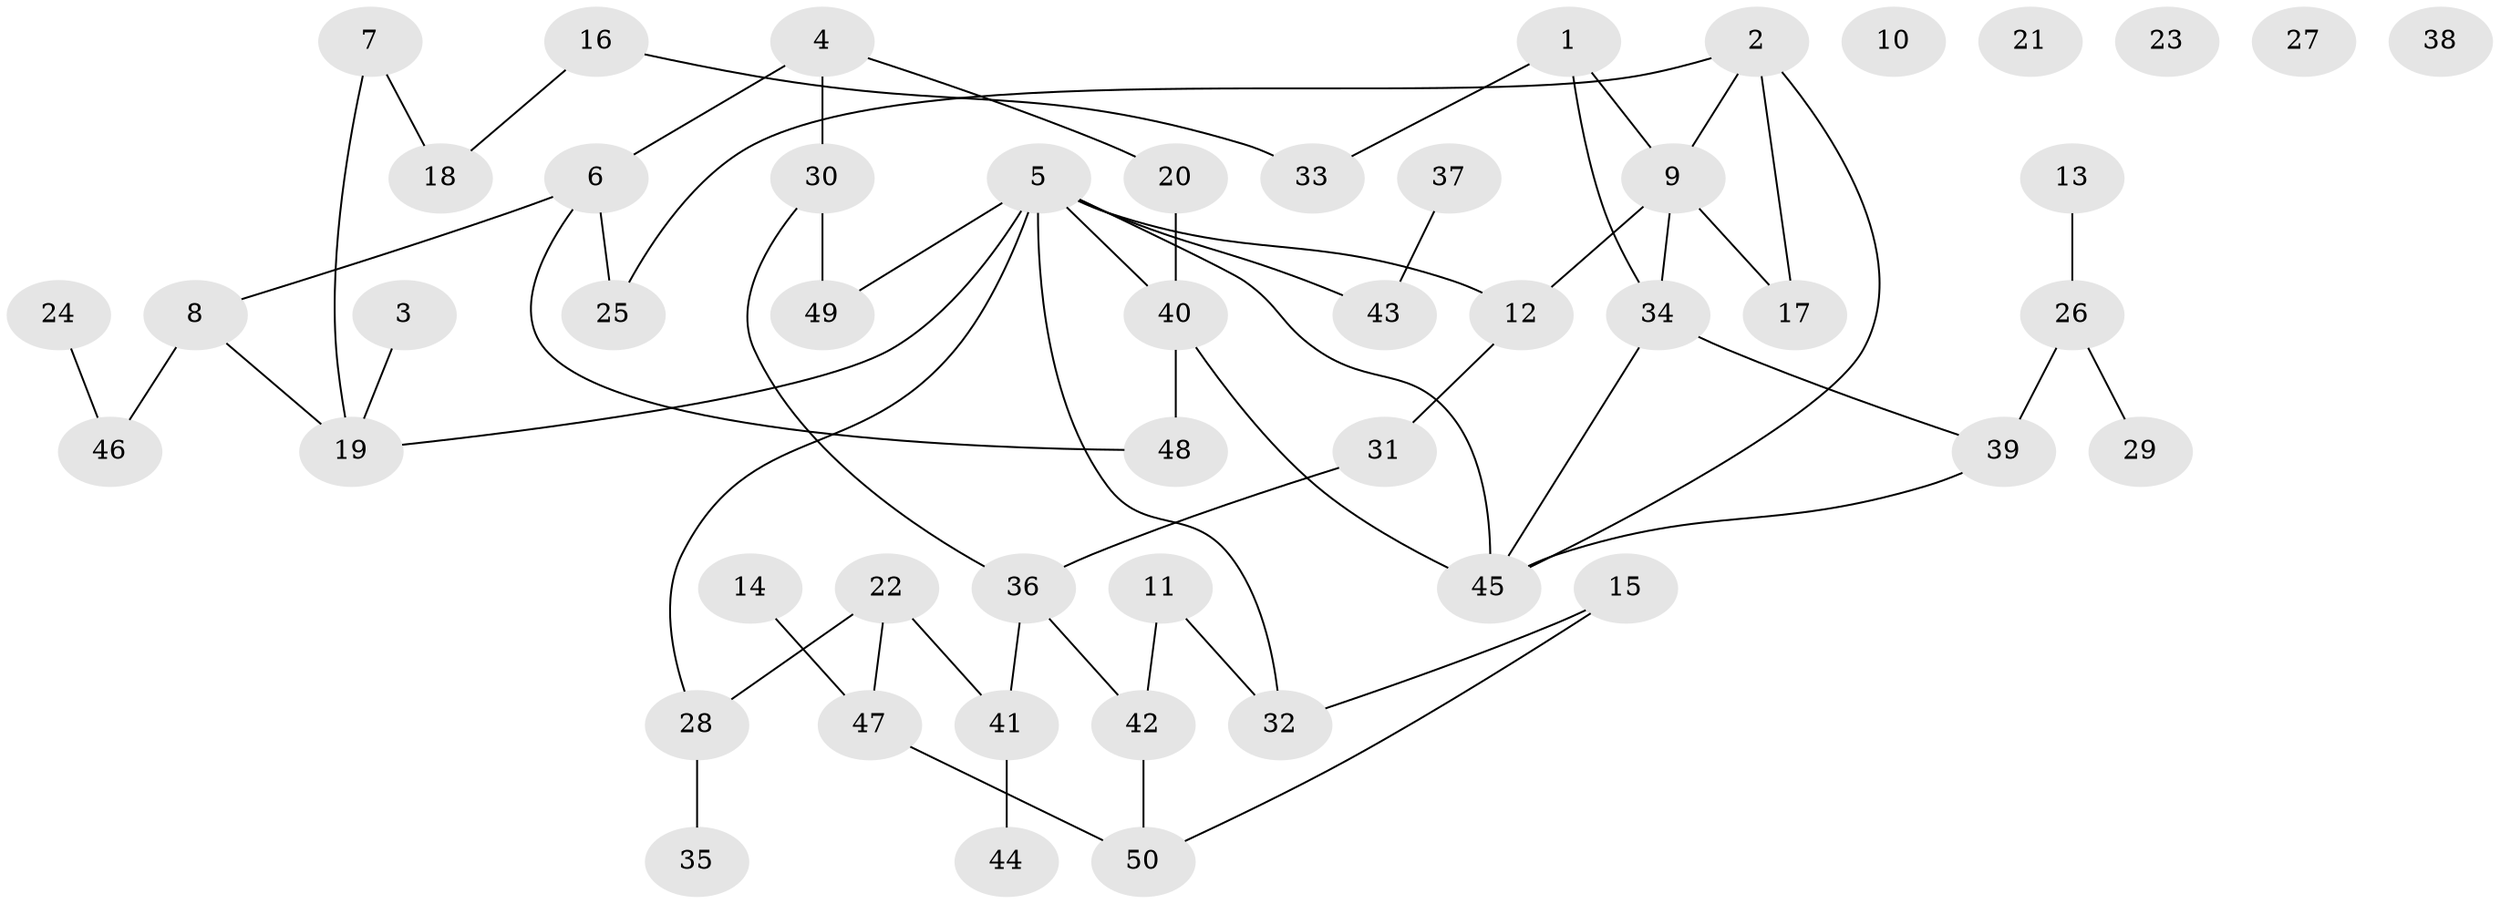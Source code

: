 // Generated by graph-tools (version 1.1) at 2025/25/03/09/25 03:25:14]
// undirected, 50 vertices, 60 edges
graph export_dot {
graph [start="1"]
  node [color=gray90,style=filled];
  1;
  2;
  3;
  4;
  5;
  6;
  7;
  8;
  9;
  10;
  11;
  12;
  13;
  14;
  15;
  16;
  17;
  18;
  19;
  20;
  21;
  22;
  23;
  24;
  25;
  26;
  27;
  28;
  29;
  30;
  31;
  32;
  33;
  34;
  35;
  36;
  37;
  38;
  39;
  40;
  41;
  42;
  43;
  44;
  45;
  46;
  47;
  48;
  49;
  50;
  1 -- 9;
  1 -- 33;
  1 -- 34;
  2 -- 9;
  2 -- 17;
  2 -- 25;
  2 -- 45;
  3 -- 19;
  4 -- 6;
  4 -- 20;
  4 -- 30;
  5 -- 12;
  5 -- 19;
  5 -- 28;
  5 -- 32;
  5 -- 40;
  5 -- 43;
  5 -- 45;
  5 -- 49;
  6 -- 8;
  6 -- 25;
  6 -- 48;
  7 -- 18;
  7 -- 19;
  8 -- 19;
  8 -- 46;
  9 -- 12;
  9 -- 17;
  9 -- 34;
  11 -- 32;
  11 -- 42;
  12 -- 31;
  13 -- 26;
  14 -- 47;
  15 -- 32;
  15 -- 50;
  16 -- 18;
  16 -- 33;
  20 -- 40;
  22 -- 28;
  22 -- 41;
  22 -- 47;
  24 -- 46;
  26 -- 29;
  26 -- 39;
  28 -- 35;
  30 -- 36;
  30 -- 49;
  31 -- 36;
  34 -- 39;
  34 -- 45;
  36 -- 41;
  36 -- 42;
  37 -- 43;
  39 -- 45;
  40 -- 45;
  40 -- 48;
  41 -- 44;
  42 -- 50;
  47 -- 50;
}

